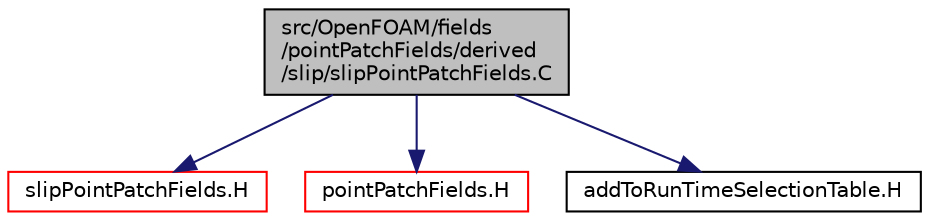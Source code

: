 digraph "src/OpenFOAM/fields/pointPatchFields/derived/slip/slipPointPatchFields.C"
{
  bgcolor="transparent";
  edge [fontname="Helvetica",fontsize="10",labelfontname="Helvetica",labelfontsize="10"];
  node [fontname="Helvetica",fontsize="10",shape=record];
  Node0 [label="src/OpenFOAM/fields\l/pointPatchFields/derived\l/slip/slipPointPatchFields.C",height=0.2,width=0.4,color="black", fillcolor="grey75", style="filled", fontcolor="black"];
  Node0 -> Node1 [color="midnightblue",fontsize="10",style="solid",fontname="Helvetica"];
  Node1 [label="slipPointPatchFields.H",height=0.2,width=0.4,color="red",URL="$a10823.html"];
  Node0 -> Node208 [color="midnightblue",fontsize="10",style="solid",fontname="Helvetica"];
  Node208 [label="pointPatchFields.H",height=0.2,width=0.4,color="red",URL="$a10880.html"];
  Node0 -> Node210 [color="midnightblue",fontsize="10",style="solid",fontname="Helvetica"];
  Node210 [label="addToRunTimeSelectionTable.H",height=0.2,width=0.4,color="black",URL="$a09989.html",tooltip="Macros for easy insertion into run-time selection tables. "];
}
